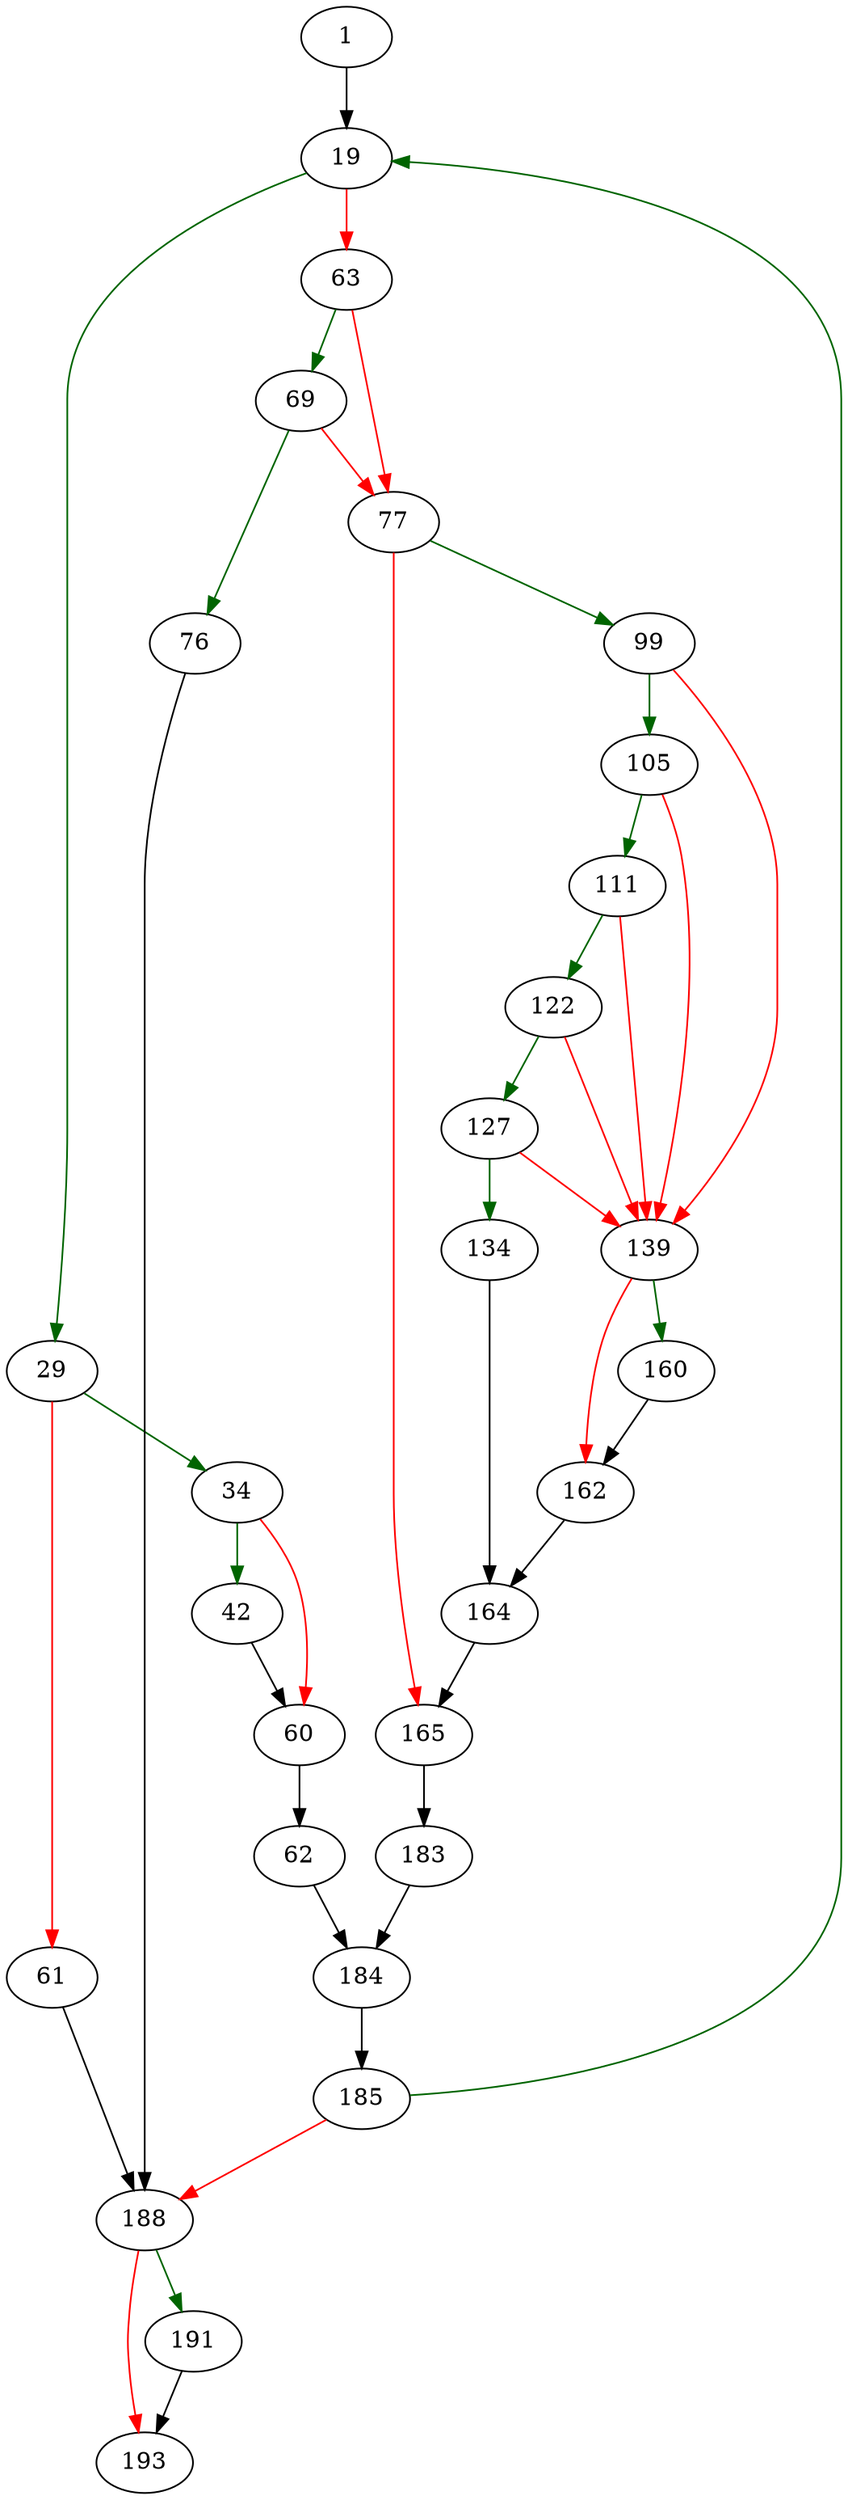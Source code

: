 strict digraph "balance" {
	// Node definitions.
	1 [entry=true];
	19;
	29;
	63;
	34;
	61;
	42;
	60;
	62;
	188;
	184;
	69;
	77;
	76;
	99;
	165;
	105;
	139;
	111;
	122;
	127;
	134;
	164;
	160;
	162;
	183;
	185;
	191;
	193;

	// Edge definitions.
	1 -> 19;
	19 -> 29 [
		color=darkgreen
		cond=true
	];
	19 -> 63 [
		color=red
		cond=false
	];
	29 -> 34 [
		color=darkgreen
		cond=true
	];
	29 -> 61 [
		color=red
		cond=false
	];
	63 -> 69 [
		color=darkgreen
		cond=true
	];
	63 -> 77 [
		color=red
		cond=false
	];
	34 -> 42 [
		color=darkgreen
		cond=true
	];
	34 -> 60 [
		color=red
		cond=false
	];
	61 -> 188;
	42 -> 60;
	60 -> 62;
	62 -> 184;
	188 -> 191 [
		color=darkgreen
		cond=true
	];
	188 -> 193 [
		color=red
		cond=false
	];
	184 -> 185;
	69 -> 77 [
		color=red
		cond=false
	];
	69 -> 76 [
		color=darkgreen
		cond=true
	];
	77 -> 99 [
		color=darkgreen
		cond=true
	];
	77 -> 165 [
		color=red
		cond=false
	];
	76 -> 188;
	99 -> 105 [
		color=darkgreen
		cond=true
	];
	99 -> 139 [
		color=red
		cond=false
	];
	165 -> 183;
	105 -> 139 [
		color=red
		cond=false
	];
	105 -> 111 [
		color=darkgreen
		cond=true
	];
	139 -> 160 [
		color=darkgreen
		cond=true
	];
	139 -> 162 [
		color=red
		cond=false
	];
	111 -> 139 [
		color=red
		cond=false
	];
	111 -> 122 [
		color=darkgreen
		cond=true
	];
	122 -> 139 [
		color=red
		cond=false
	];
	122 -> 127 [
		color=darkgreen
		cond=true
	];
	127 -> 139 [
		color=red
		cond=false
	];
	127 -> 134 [
		color=darkgreen
		cond=true
	];
	134 -> 164;
	164 -> 165;
	160 -> 162;
	162 -> 164;
	183 -> 184;
	185 -> 19 [
		color=darkgreen
		cond=true
	];
	185 -> 188 [
		color=red
		cond=false
	];
	191 -> 193;
}